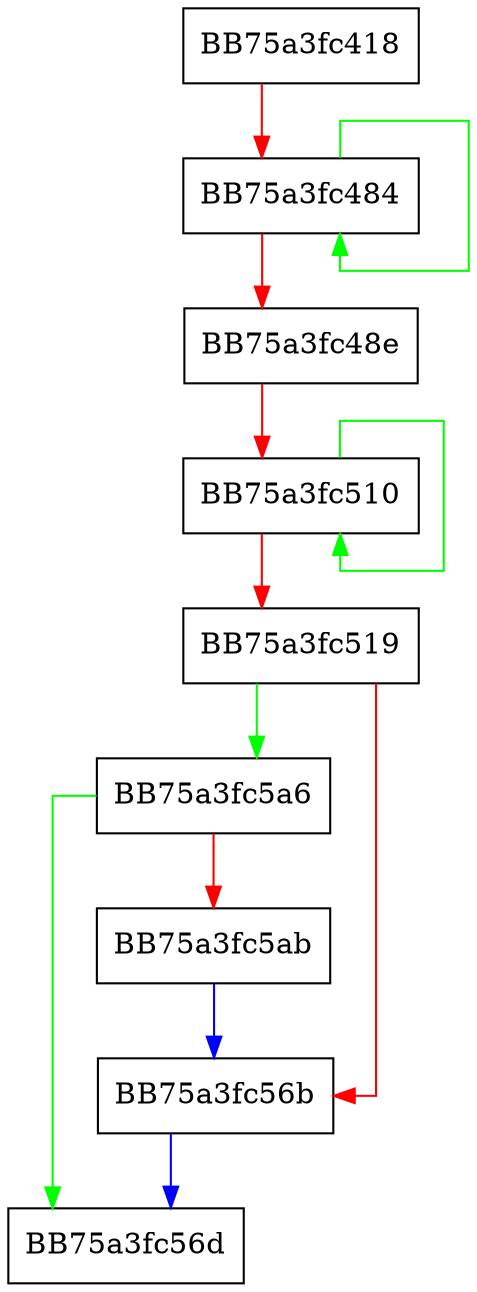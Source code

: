 digraph GenerateMitigationData {
  node [shape="box"];
  graph [splines=ortho];
  BB75a3fc418 -> BB75a3fc484 [color="red"];
  BB75a3fc484 -> BB75a3fc484 [color="green"];
  BB75a3fc484 -> BB75a3fc48e [color="red"];
  BB75a3fc48e -> BB75a3fc510 [color="red"];
  BB75a3fc510 -> BB75a3fc510 [color="green"];
  BB75a3fc510 -> BB75a3fc519 [color="red"];
  BB75a3fc519 -> BB75a3fc5a6 [color="green"];
  BB75a3fc519 -> BB75a3fc56b [color="red"];
  BB75a3fc56b -> BB75a3fc56d [color="blue"];
  BB75a3fc5a6 -> BB75a3fc56d [color="green"];
  BB75a3fc5a6 -> BB75a3fc5ab [color="red"];
  BB75a3fc5ab -> BB75a3fc56b [color="blue"];
}